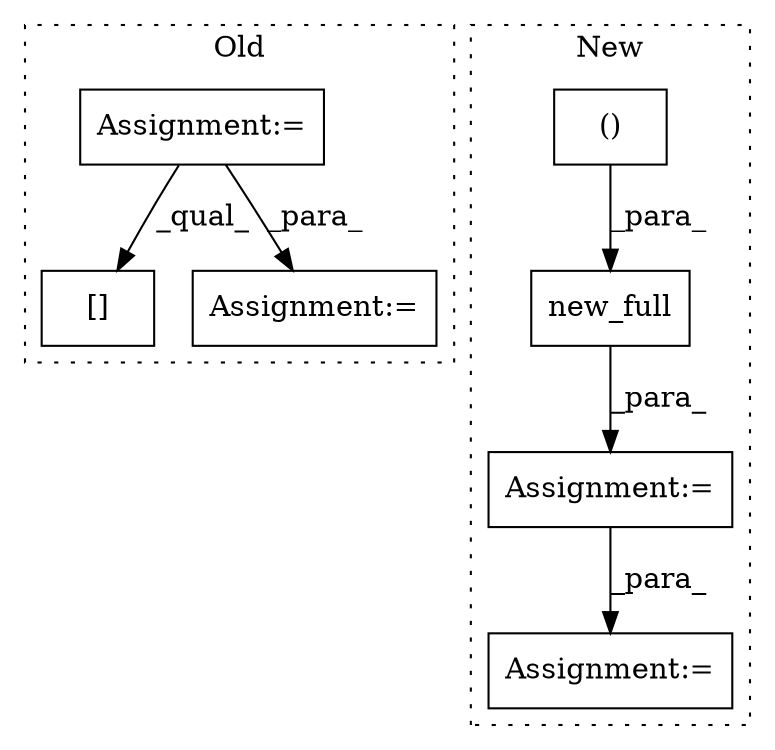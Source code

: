 digraph G {
subgraph cluster0 {
1 [label="[]" a="2" s="753,763" l="7,1" shape="box"];
4 [label="Assignment:=" a="7" s="625" l="1" shape="box"];
5 [label="Assignment:=" a="7" s="773" l="1" shape="box"];
label = "Old";
style="dotted";
}
subgraph cluster1 {
2 [label="new_full" a="32" s="591,633" l="14,1" shape="box"];
3 [label="()" a="106" s="605" l="25" shape="box"];
6 [label="Assignment:=" a="7" s="732" l="1" shape="box"];
7 [label="Assignment:=" a="7" s="656" l="1" shape="box"];
label = "New";
style="dotted";
}
2 -> 7 [label="_para_"];
3 -> 2 [label="_para_"];
4 -> 5 [label="_para_"];
4 -> 1 [label="_qual_"];
7 -> 6 [label="_para_"];
}